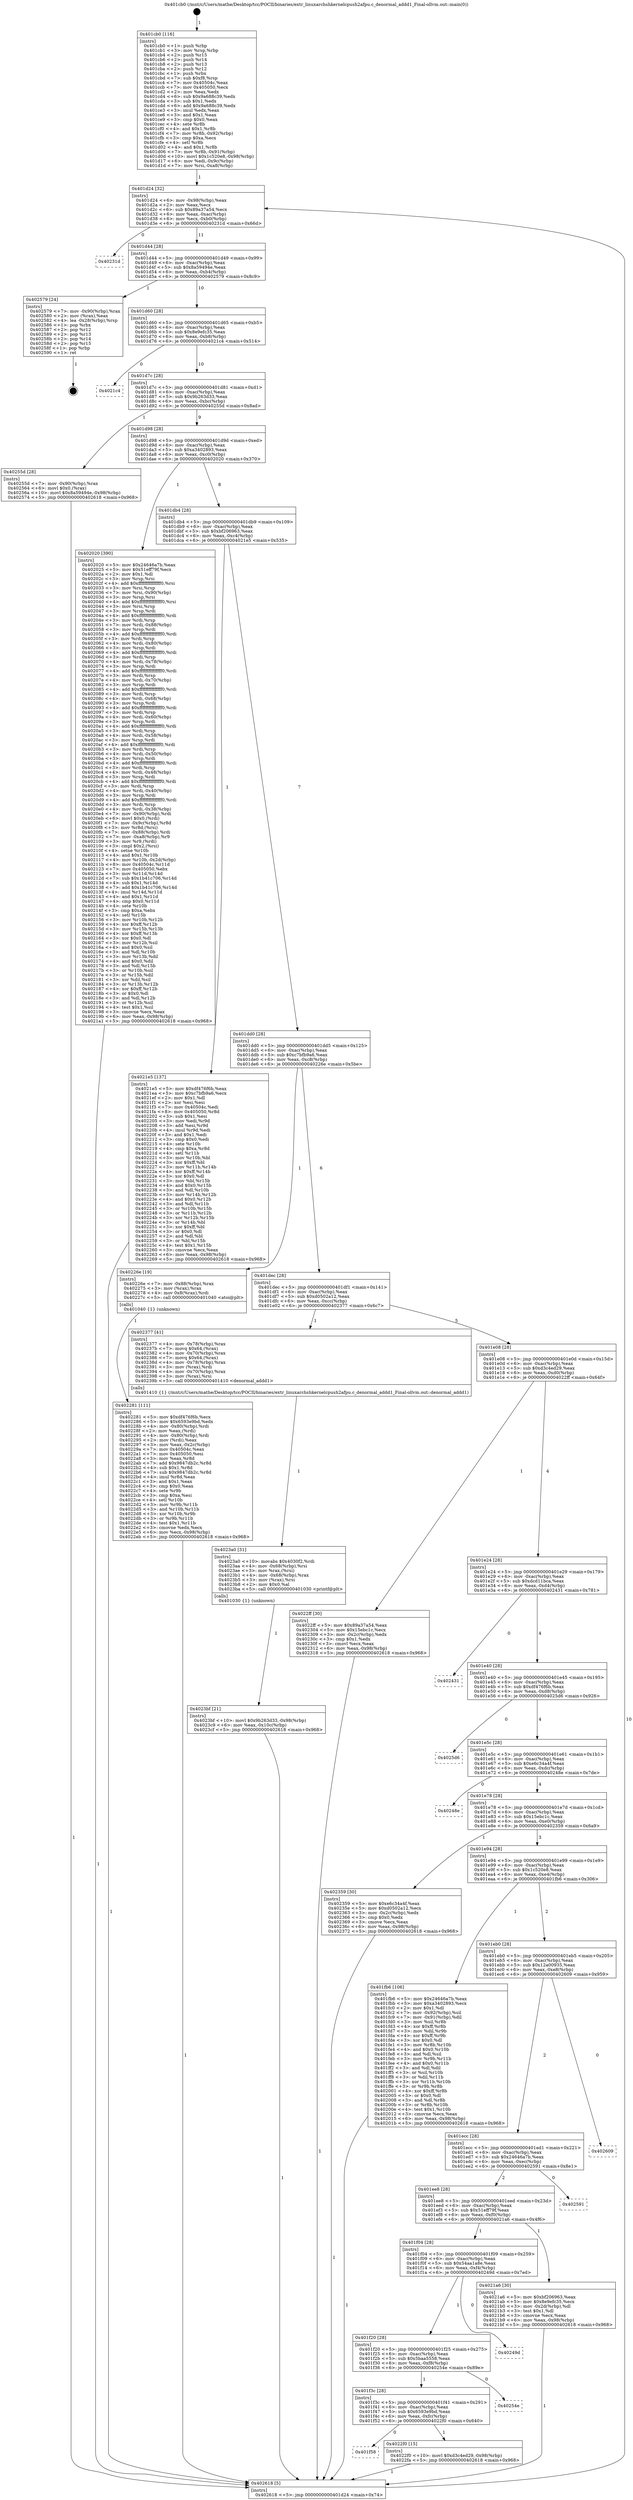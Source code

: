 digraph "0x401cb0" {
  label = "0x401cb0 (/mnt/c/Users/mathe/Desktop/tcc/POCII/binaries/extr_linuxarchshkernelcpush2afpu.c_denormal_addd1_Final-ollvm.out::main(0))"
  labelloc = "t"
  node[shape=record]

  Entry [label="",width=0.3,height=0.3,shape=circle,fillcolor=black,style=filled]
  "0x401d24" [label="{
     0x401d24 [32]\l
     | [instrs]\l
     &nbsp;&nbsp;0x401d24 \<+6\>: mov -0x98(%rbp),%eax\l
     &nbsp;&nbsp;0x401d2a \<+2\>: mov %eax,%ecx\l
     &nbsp;&nbsp;0x401d2c \<+6\>: sub $0x89a37a54,%ecx\l
     &nbsp;&nbsp;0x401d32 \<+6\>: mov %eax,-0xac(%rbp)\l
     &nbsp;&nbsp;0x401d38 \<+6\>: mov %ecx,-0xb0(%rbp)\l
     &nbsp;&nbsp;0x401d3e \<+6\>: je 000000000040231d \<main+0x66d\>\l
  }"]
  "0x40231d" [label="{
     0x40231d\l
  }", style=dashed]
  "0x401d44" [label="{
     0x401d44 [28]\l
     | [instrs]\l
     &nbsp;&nbsp;0x401d44 \<+5\>: jmp 0000000000401d49 \<main+0x99\>\l
     &nbsp;&nbsp;0x401d49 \<+6\>: mov -0xac(%rbp),%eax\l
     &nbsp;&nbsp;0x401d4f \<+5\>: sub $0x8a59494e,%eax\l
     &nbsp;&nbsp;0x401d54 \<+6\>: mov %eax,-0xb4(%rbp)\l
     &nbsp;&nbsp;0x401d5a \<+6\>: je 0000000000402579 \<main+0x8c9\>\l
  }"]
  Exit [label="",width=0.3,height=0.3,shape=circle,fillcolor=black,style=filled,peripheries=2]
  "0x402579" [label="{
     0x402579 [24]\l
     | [instrs]\l
     &nbsp;&nbsp;0x402579 \<+7\>: mov -0x90(%rbp),%rax\l
     &nbsp;&nbsp;0x402580 \<+2\>: mov (%rax),%eax\l
     &nbsp;&nbsp;0x402582 \<+4\>: lea -0x28(%rbp),%rsp\l
     &nbsp;&nbsp;0x402586 \<+1\>: pop %rbx\l
     &nbsp;&nbsp;0x402587 \<+2\>: pop %r12\l
     &nbsp;&nbsp;0x402589 \<+2\>: pop %r13\l
     &nbsp;&nbsp;0x40258b \<+2\>: pop %r14\l
     &nbsp;&nbsp;0x40258d \<+2\>: pop %r15\l
     &nbsp;&nbsp;0x40258f \<+1\>: pop %rbp\l
     &nbsp;&nbsp;0x402590 \<+1\>: ret\l
  }"]
  "0x401d60" [label="{
     0x401d60 [28]\l
     | [instrs]\l
     &nbsp;&nbsp;0x401d60 \<+5\>: jmp 0000000000401d65 \<main+0xb5\>\l
     &nbsp;&nbsp;0x401d65 \<+6\>: mov -0xac(%rbp),%eax\l
     &nbsp;&nbsp;0x401d6b \<+5\>: sub $0x8e9efc35,%eax\l
     &nbsp;&nbsp;0x401d70 \<+6\>: mov %eax,-0xb8(%rbp)\l
     &nbsp;&nbsp;0x401d76 \<+6\>: je 00000000004021c4 \<main+0x514\>\l
  }"]
  "0x4023bf" [label="{
     0x4023bf [21]\l
     | [instrs]\l
     &nbsp;&nbsp;0x4023bf \<+10\>: movl $0x9b263d33,-0x98(%rbp)\l
     &nbsp;&nbsp;0x4023c9 \<+6\>: mov %eax,-0x10c(%rbp)\l
     &nbsp;&nbsp;0x4023cf \<+5\>: jmp 0000000000402618 \<main+0x968\>\l
  }"]
  "0x4021c4" [label="{
     0x4021c4\l
  }", style=dashed]
  "0x401d7c" [label="{
     0x401d7c [28]\l
     | [instrs]\l
     &nbsp;&nbsp;0x401d7c \<+5\>: jmp 0000000000401d81 \<main+0xd1\>\l
     &nbsp;&nbsp;0x401d81 \<+6\>: mov -0xac(%rbp),%eax\l
     &nbsp;&nbsp;0x401d87 \<+5\>: sub $0x9b263d33,%eax\l
     &nbsp;&nbsp;0x401d8c \<+6\>: mov %eax,-0xbc(%rbp)\l
     &nbsp;&nbsp;0x401d92 \<+6\>: je 000000000040255d \<main+0x8ad\>\l
  }"]
  "0x4023a0" [label="{
     0x4023a0 [31]\l
     | [instrs]\l
     &nbsp;&nbsp;0x4023a0 \<+10\>: movabs $0x4030f2,%rdi\l
     &nbsp;&nbsp;0x4023aa \<+4\>: mov -0x68(%rbp),%rsi\l
     &nbsp;&nbsp;0x4023ae \<+3\>: mov %rax,(%rsi)\l
     &nbsp;&nbsp;0x4023b1 \<+4\>: mov -0x68(%rbp),%rax\l
     &nbsp;&nbsp;0x4023b5 \<+3\>: mov (%rax),%rsi\l
     &nbsp;&nbsp;0x4023b8 \<+2\>: mov $0x0,%al\l
     &nbsp;&nbsp;0x4023ba \<+5\>: call 0000000000401030 \<printf@plt\>\l
     | [calls]\l
     &nbsp;&nbsp;0x401030 \{1\} (unknown)\l
  }"]
  "0x40255d" [label="{
     0x40255d [28]\l
     | [instrs]\l
     &nbsp;&nbsp;0x40255d \<+7\>: mov -0x90(%rbp),%rax\l
     &nbsp;&nbsp;0x402564 \<+6\>: movl $0x0,(%rax)\l
     &nbsp;&nbsp;0x40256a \<+10\>: movl $0x8a59494e,-0x98(%rbp)\l
     &nbsp;&nbsp;0x402574 \<+5\>: jmp 0000000000402618 \<main+0x968\>\l
  }"]
  "0x401d98" [label="{
     0x401d98 [28]\l
     | [instrs]\l
     &nbsp;&nbsp;0x401d98 \<+5\>: jmp 0000000000401d9d \<main+0xed\>\l
     &nbsp;&nbsp;0x401d9d \<+6\>: mov -0xac(%rbp),%eax\l
     &nbsp;&nbsp;0x401da3 \<+5\>: sub $0xa3402893,%eax\l
     &nbsp;&nbsp;0x401da8 \<+6\>: mov %eax,-0xc0(%rbp)\l
     &nbsp;&nbsp;0x401dae \<+6\>: je 0000000000402020 \<main+0x370\>\l
  }"]
  "0x401f58" [label="{
     0x401f58\l
  }", style=dashed]
  "0x402020" [label="{
     0x402020 [390]\l
     | [instrs]\l
     &nbsp;&nbsp;0x402020 \<+5\>: mov $0x24646a7b,%eax\l
     &nbsp;&nbsp;0x402025 \<+5\>: mov $0x51eff79f,%ecx\l
     &nbsp;&nbsp;0x40202a \<+2\>: mov $0x1,%dl\l
     &nbsp;&nbsp;0x40202c \<+3\>: mov %rsp,%rsi\l
     &nbsp;&nbsp;0x40202f \<+4\>: add $0xfffffffffffffff0,%rsi\l
     &nbsp;&nbsp;0x402033 \<+3\>: mov %rsi,%rsp\l
     &nbsp;&nbsp;0x402036 \<+7\>: mov %rsi,-0x90(%rbp)\l
     &nbsp;&nbsp;0x40203d \<+3\>: mov %rsp,%rsi\l
     &nbsp;&nbsp;0x402040 \<+4\>: add $0xfffffffffffffff0,%rsi\l
     &nbsp;&nbsp;0x402044 \<+3\>: mov %rsi,%rsp\l
     &nbsp;&nbsp;0x402047 \<+3\>: mov %rsp,%rdi\l
     &nbsp;&nbsp;0x40204a \<+4\>: add $0xfffffffffffffff0,%rdi\l
     &nbsp;&nbsp;0x40204e \<+3\>: mov %rdi,%rsp\l
     &nbsp;&nbsp;0x402051 \<+7\>: mov %rdi,-0x88(%rbp)\l
     &nbsp;&nbsp;0x402058 \<+3\>: mov %rsp,%rdi\l
     &nbsp;&nbsp;0x40205b \<+4\>: add $0xfffffffffffffff0,%rdi\l
     &nbsp;&nbsp;0x40205f \<+3\>: mov %rdi,%rsp\l
     &nbsp;&nbsp;0x402062 \<+4\>: mov %rdi,-0x80(%rbp)\l
     &nbsp;&nbsp;0x402066 \<+3\>: mov %rsp,%rdi\l
     &nbsp;&nbsp;0x402069 \<+4\>: add $0xfffffffffffffff0,%rdi\l
     &nbsp;&nbsp;0x40206d \<+3\>: mov %rdi,%rsp\l
     &nbsp;&nbsp;0x402070 \<+4\>: mov %rdi,-0x78(%rbp)\l
     &nbsp;&nbsp;0x402074 \<+3\>: mov %rsp,%rdi\l
     &nbsp;&nbsp;0x402077 \<+4\>: add $0xfffffffffffffff0,%rdi\l
     &nbsp;&nbsp;0x40207b \<+3\>: mov %rdi,%rsp\l
     &nbsp;&nbsp;0x40207e \<+4\>: mov %rdi,-0x70(%rbp)\l
     &nbsp;&nbsp;0x402082 \<+3\>: mov %rsp,%rdi\l
     &nbsp;&nbsp;0x402085 \<+4\>: add $0xfffffffffffffff0,%rdi\l
     &nbsp;&nbsp;0x402089 \<+3\>: mov %rdi,%rsp\l
     &nbsp;&nbsp;0x40208c \<+4\>: mov %rdi,-0x68(%rbp)\l
     &nbsp;&nbsp;0x402090 \<+3\>: mov %rsp,%rdi\l
     &nbsp;&nbsp;0x402093 \<+4\>: add $0xfffffffffffffff0,%rdi\l
     &nbsp;&nbsp;0x402097 \<+3\>: mov %rdi,%rsp\l
     &nbsp;&nbsp;0x40209a \<+4\>: mov %rdi,-0x60(%rbp)\l
     &nbsp;&nbsp;0x40209e \<+3\>: mov %rsp,%rdi\l
     &nbsp;&nbsp;0x4020a1 \<+4\>: add $0xfffffffffffffff0,%rdi\l
     &nbsp;&nbsp;0x4020a5 \<+3\>: mov %rdi,%rsp\l
     &nbsp;&nbsp;0x4020a8 \<+4\>: mov %rdi,-0x58(%rbp)\l
     &nbsp;&nbsp;0x4020ac \<+3\>: mov %rsp,%rdi\l
     &nbsp;&nbsp;0x4020af \<+4\>: add $0xfffffffffffffff0,%rdi\l
     &nbsp;&nbsp;0x4020b3 \<+3\>: mov %rdi,%rsp\l
     &nbsp;&nbsp;0x4020b6 \<+4\>: mov %rdi,-0x50(%rbp)\l
     &nbsp;&nbsp;0x4020ba \<+3\>: mov %rsp,%rdi\l
     &nbsp;&nbsp;0x4020bd \<+4\>: add $0xfffffffffffffff0,%rdi\l
     &nbsp;&nbsp;0x4020c1 \<+3\>: mov %rdi,%rsp\l
     &nbsp;&nbsp;0x4020c4 \<+4\>: mov %rdi,-0x48(%rbp)\l
     &nbsp;&nbsp;0x4020c8 \<+3\>: mov %rsp,%rdi\l
     &nbsp;&nbsp;0x4020cb \<+4\>: add $0xfffffffffffffff0,%rdi\l
     &nbsp;&nbsp;0x4020cf \<+3\>: mov %rdi,%rsp\l
     &nbsp;&nbsp;0x4020d2 \<+4\>: mov %rdi,-0x40(%rbp)\l
     &nbsp;&nbsp;0x4020d6 \<+3\>: mov %rsp,%rdi\l
     &nbsp;&nbsp;0x4020d9 \<+4\>: add $0xfffffffffffffff0,%rdi\l
     &nbsp;&nbsp;0x4020dd \<+3\>: mov %rdi,%rsp\l
     &nbsp;&nbsp;0x4020e0 \<+4\>: mov %rdi,-0x38(%rbp)\l
     &nbsp;&nbsp;0x4020e4 \<+7\>: mov -0x90(%rbp),%rdi\l
     &nbsp;&nbsp;0x4020eb \<+6\>: movl $0x0,(%rdi)\l
     &nbsp;&nbsp;0x4020f1 \<+7\>: mov -0x9c(%rbp),%r8d\l
     &nbsp;&nbsp;0x4020f8 \<+3\>: mov %r8d,(%rsi)\l
     &nbsp;&nbsp;0x4020fb \<+7\>: mov -0x88(%rbp),%rdi\l
     &nbsp;&nbsp;0x402102 \<+7\>: mov -0xa8(%rbp),%r9\l
     &nbsp;&nbsp;0x402109 \<+3\>: mov %r9,(%rdi)\l
     &nbsp;&nbsp;0x40210c \<+3\>: cmpl $0x2,(%rsi)\l
     &nbsp;&nbsp;0x40210f \<+4\>: setne %r10b\l
     &nbsp;&nbsp;0x402113 \<+4\>: and $0x1,%r10b\l
     &nbsp;&nbsp;0x402117 \<+4\>: mov %r10b,-0x2d(%rbp)\l
     &nbsp;&nbsp;0x40211b \<+8\>: mov 0x40504c,%r11d\l
     &nbsp;&nbsp;0x402123 \<+7\>: mov 0x405050,%ebx\l
     &nbsp;&nbsp;0x40212a \<+3\>: mov %r11d,%r14d\l
     &nbsp;&nbsp;0x40212d \<+7\>: sub $0x1b41c706,%r14d\l
     &nbsp;&nbsp;0x402134 \<+4\>: sub $0x1,%r14d\l
     &nbsp;&nbsp;0x402138 \<+7\>: add $0x1b41c706,%r14d\l
     &nbsp;&nbsp;0x40213f \<+4\>: imul %r14d,%r11d\l
     &nbsp;&nbsp;0x402143 \<+4\>: and $0x1,%r11d\l
     &nbsp;&nbsp;0x402147 \<+4\>: cmp $0x0,%r11d\l
     &nbsp;&nbsp;0x40214b \<+4\>: sete %r10b\l
     &nbsp;&nbsp;0x40214f \<+3\>: cmp $0xa,%ebx\l
     &nbsp;&nbsp;0x402152 \<+4\>: setl %r15b\l
     &nbsp;&nbsp;0x402156 \<+3\>: mov %r10b,%r12b\l
     &nbsp;&nbsp;0x402159 \<+4\>: xor $0xff,%r12b\l
     &nbsp;&nbsp;0x40215d \<+3\>: mov %r15b,%r13b\l
     &nbsp;&nbsp;0x402160 \<+4\>: xor $0xff,%r13b\l
     &nbsp;&nbsp;0x402164 \<+3\>: xor $0x0,%dl\l
     &nbsp;&nbsp;0x402167 \<+3\>: mov %r12b,%sil\l
     &nbsp;&nbsp;0x40216a \<+4\>: and $0x0,%sil\l
     &nbsp;&nbsp;0x40216e \<+3\>: and %dl,%r10b\l
     &nbsp;&nbsp;0x402171 \<+3\>: mov %r13b,%dil\l
     &nbsp;&nbsp;0x402174 \<+4\>: and $0x0,%dil\l
     &nbsp;&nbsp;0x402178 \<+3\>: and %dl,%r15b\l
     &nbsp;&nbsp;0x40217b \<+3\>: or %r10b,%sil\l
     &nbsp;&nbsp;0x40217e \<+3\>: or %r15b,%dil\l
     &nbsp;&nbsp;0x402181 \<+3\>: xor %dil,%sil\l
     &nbsp;&nbsp;0x402184 \<+3\>: or %r13b,%r12b\l
     &nbsp;&nbsp;0x402187 \<+4\>: xor $0xff,%r12b\l
     &nbsp;&nbsp;0x40218b \<+3\>: or $0x0,%dl\l
     &nbsp;&nbsp;0x40218e \<+3\>: and %dl,%r12b\l
     &nbsp;&nbsp;0x402191 \<+3\>: or %r12b,%sil\l
     &nbsp;&nbsp;0x402194 \<+4\>: test $0x1,%sil\l
     &nbsp;&nbsp;0x402198 \<+3\>: cmovne %ecx,%eax\l
     &nbsp;&nbsp;0x40219b \<+6\>: mov %eax,-0x98(%rbp)\l
     &nbsp;&nbsp;0x4021a1 \<+5\>: jmp 0000000000402618 \<main+0x968\>\l
  }"]
  "0x401db4" [label="{
     0x401db4 [28]\l
     | [instrs]\l
     &nbsp;&nbsp;0x401db4 \<+5\>: jmp 0000000000401db9 \<main+0x109\>\l
     &nbsp;&nbsp;0x401db9 \<+6\>: mov -0xac(%rbp),%eax\l
     &nbsp;&nbsp;0x401dbf \<+5\>: sub $0xbf206963,%eax\l
     &nbsp;&nbsp;0x401dc4 \<+6\>: mov %eax,-0xc4(%rbp)\l
     &nbsp;&nbsp;0x401dca \<+6\>: je 00000000004021e5 \<main+0x535\>\l
  }"]
  "0x4022f0" [label="{
     0x4022f0 [15]\l
     | [instrs]\l
     &nbsp;&nbsp;0x4022f0 \<+10\>: movl $0xd3c4ed29,-0x98(%rbp)\l
     &nbsp;&nbsp;0x4022fa \<+5\>: jmp 0000000000402618 \<main+0x968\>\l
  }"]
  "0x4021e5" [label="{
     0x4021e5 [137]\l
     | [instrs]\l
     &nbsp;&nbsp;0x4021e5 \<+5\>: mov $0xdf476f6b,%eax\l
     &nbsp;&nbsp;0x4021ea \<+5\>: mov $0xc7bfb9a6,%ecx\l
     &nbsp;&nbsp;0x4021ef \<+2\>: mov $0x1,%dl\l
     &nbsp;&nbsp;0x4021f1 \<+2\>: xor %esi,%esi\l
     &nbsp;&nbsp;0x4021f3 \<+7\>: mov 0x40504c,%edi\l
     &nbsp;&nbsp;0x4021fa \<+8\>: mov 0x405050,%r8d\l
     &nbsp;&nbsp;0x402202 \<+3\>: sub $0x1,%esi\l
     &nbsp;&nbsp;0x402205 \<+3\>: mov %edi,%r9d\l
     &nbsp;&nbsp;0x402208 \<+3\>: add %esi,%r9d\l
     &nbsp;&nbsp;0x40220b \<+4\>: imul %r9d,%edi\l
     &nbsp;&nbsp;0x40220f \<+3\>: and $0x1,%edi\l
     &nbsp;&nbsp;0x402212 \<+3\>: cmp $0x0,%edi\l
     &nbsp;&nbsp;0x402215 \<+4\>: sete %r10b\l
     &nbsp;&nbsp;0x402219 \<+4\>: cmp $0xa,%r8d\l
     &nbsp;&nbsp;0x40221d \<+4\>: setl %r11b\l
     &nbsp;&nbsp;0x402221 \<+3\>: mov %r10b,%bl\l
     &nbsp;&nbsp;0x402224 \<+3\>: xor $0xff,%bl\l
     &nbsp;&nbsp;0x402227 \<+3\>: mov %r11b,%r14b\l
     &nbsp;&nbsp;0x40222a \<+4\>: xor $0xff,%r14b\l
     &nbsp;&nbsp;0x40222e \<+3\>: xor $0x0,%dl\l
     &nbsp;&nbsp;0x402231 \<+3\>: mov %bl,%r15b\l
     &nbsp;&nbsp;0x402234 \<+4\>: and $0x0,%r15b\l
     &nbsp;&nbsp;0x402238 \<+3\>: and %dl,%r10b\l
     &nbsp;&nbsp;0x40223b \<+3\>: mov %r14b,%r12b\l
     &nbsp;&nbsp;0x40223e \<+4\>: and $0x0,%r12b\l
     &nbsp;&nbsp;0x402242 \<+3\>: and %dl,%r11b\l
     &nbsp;&nbsp;0x402245 \<+3\>: or %r10b,%r15b\l
     &nbsp;&nbsp;0x402248 \<+3\>: or %r11b,%r12b\l
     &nbsp;&nbsp;0x40224b \<+3\>: xor %r12b,%r15b\l
     &nbsp;&nbsp;0x40224e \<+3\>: or %r14b,%bl\l
     &nbsp;&nbsp;0x402251 \<+3\>: xor $0xff,%bl\l
     &nbsp;&nbsp;0x402254 \<+3\>: or $0x0,%dl\l
     &nbsp;&nbsp;0x402257 \<+2\>: and %dl,%bl\l
     &nbsp;&nbsp;0x402259 \<+3\>: or %bl,%r15b\l
     &nbsp;&nbsp;0x40225c \<+4\>: test $0x1,%r15b\l
     &nbsp;&nbsp;0x402260 \<+3\>: cmovne %ecx,%eax\l
     &nbsp;&nbsp;0x402263 \<+6\>: mov %eax,-0x98(%rbp)\l
     &nbsp;&nbsp;0x402269 \<+5\>: jmp 0000000000402618 \<main+0x968\>\l
  }"]
  "0x401dd0" [label="{
     0x401dd0 [28]\l
     | [instrs]\l
     &nbsp;&nbsp;0x401dd0 \<+5\>: jmp 0000000000401dd5 \<main+0x125\>\l
     &nbsp;&nbsp;0x401dd5 \<+6\>: mov -0xac(%rbp),%eax\l
     &nbsp;&nbsp;0x401ddb \<+5\>: sub $0xc7bfb9a6,%eax\l
     &nbsp;&nbsp;0x401de0 \<+6\>: mov %eax,-0xc8(%rbp)\l
     &nbsp;&nbsp;0x401de6 \<+6\>: je 000000000040226e \<main+0x5be\>\l
  }"]
  "0x401f3c" [label="{
     0x401f3c [28]\l
     | [instrs]\l
     &nbsp;&nbsp;0x401f3c \<+5\>: jmp 0000000000401f41 \<main+0x291\>\l
     &nbsp;&nbsp;0x401f41 \<+6\>: mov -0xac(%rbp),%eax\l
     &nbsp;&nbsp;0x401f47 \<+5\>: sub $0x6593e9bd,%eax\l
     &nbsp;&nbsp;0x401f4c \<+6\>: mov %eax,-0xfc(%rbp)\l
     &nbsp;&nbsp;0x401f52 \<+6\>: je 00000000004022f0 \<main+0x640\>\l
  }"]
  "0x40226e" [label="{
     0x40226e [19]\l
     | [instrs]\l
     &nbsp;&nbsp;0x40226e \<+7\>: mov -0x88(%rbp),%rax\l
     &nbsp;&nbsp;0x402275 \<+3\>: mov (%rax),%rax\l
     &nbsp;&nbsp;0x402278 \<+4\>: mov 0x8(%rax),%rdi\l
     &nbsp;&nbsp;0x40227c \<+5\>: call 0000000000401040 \<atoi@plt\>\l
     | [calls]\l
     &nbsp;&nbsp;0x401040 \{1\} (unknown)\l
  }"]
  "0x401dec" [label="{
     0x401dec [28]\l
     | [instrs]\l
     &nbsp;&nbsp;0x401dec \<+5\>: jmp 0000000000401df1 \<main+0x141\>\l
     &nbsp;&nbsp;0x401df1 \<+6\>: mov -0xac(%rbp),%eax\l
     &nbsp;&nbsp;0x401df7 \<+5\>: sub $0xd0502a12,%eax\l
     &nbsp;&nbsp;0x401dfc \<+6\>: mov %eax,-0xcc(%rbp)\l
     &nbsp;&nbsp;0x401e02 \<+6\>: je 0000000000402377 \<main+0x6c7\>\l
  }"]
  "0x40254e" [label="{
     0x40254e\l
  }", style=dashed]
  "0x402377" [label="{
     0x402377 [41]\l
     | [instrs]\l
     &nbsp;&nbsp;0x402377 \<+4\>: mov -0x78(%rbp),%rax\l
     &nbsp;&nbsp;0x40237b \<+7\>: movq $0x64,(%rax)\l
     &nbsp;&nbsp;0x402382 \<+4\>: mov -0x70(%rbp),%rax\l
     &nbsp;&nbsp;0x402386 \<+7\>: movq $0x64,(%rax)\l
     &nbsp;&nbsp;0x40238d \<+4\>: mov -0x78(%rbp),%rax\l
     &nbsp;&nbsp;0x402391 \<+3\>: mov (%rax),%rdi\l
     &nbsp;&nbsp;0x402394 \<+4\>: mov -0x70(%rbp),%rax\l
     &nbsp;&nbsp;0x402398 \<+3\>: mov (%rax),%rsi\l
     &nbsp;&nbsp;0x40239b \<+5\>: call 0000000000401410 \<denormal_addd1\>\l
     | [calls]\l
     &nbsp;&nbsp;0x401410 \{1\} (/mnt/c/Users/mathe/Desktop/tcc/POCII/binaries/extr_linuxarchshkernelcpush2afpu.c_denormal_addd1_Final-ollvm.out::denormal_addd1)\l
  }"]
  "0x401e08" [label="{
     0x401e08 [28]\l
     | [instrs]\l
     &nbsp;&nbsp;0x401e08 \<+5\>: jmp 0000000000401e0d \<main+0x15d\>\l
     &nbsp;&nbsp;0x401e0d \<+6\>: mov -0xac(%rbp),%eax\l
     &nbsp;&nbsp;0x401e13 \<+5\>: sub $0xd3c4ed29,%eax\l
     &nbsp;&nbsp;0x401e18 \<+6\>: mov %eax,-0xd0(%rbp)\l
     &nbsp;&nbsp;0x401e1e \<+6\>: je 00000000004022ff \<main+0x64f\>\l
  }"]
  "0x401f20" [label="{
     0x401f20 [28]\l
     | [instrs]\l
     &nbsp;&nbsp;0x401f20 \<+5\>: jmp 0000000000401f25 \<main+0x275\>\l
     &nbsp;&nbsp;0x401f25 \<+6\>: mov -0xac(%rbp),%eax\l
     &nbsp;&nbsp;0x401f2b \<+5\>: sub $0x5baa5558,%eax\l
     &nbsp;&nbsp;0x401f30 \<+6\>: mov %eax,-0xf8(%rbp)\l
     &nbsp;&nbsp;0x401f36 \<+6\>: je 000000000040254e \<main+0x89e\>\l
  }"]
  "0x4022ff" [label="{
     0x4022ff [30]\l
     | [instrs]\l
     &nbsp;&nbsp;0x4022ff \<+5\>: mov $0x89a37a54,%eax\l
     &nbsp;&nbsp;0x402304 \<+5\>: mov $0x15ebc1c,%ecx\l
     &nbsp;&nbsp;0x402309 \<+3\>: mov -0x2c(%rbp),%edx\l
     &nbsp;&nbsp;0x40230c \<+3\>: cmp $0x1,%edx\l
     &nbsp;&nbsp;0x40230f \<+3\>: cmovl %ecx,%eax\l
     &nbsp;&nbsp;0x402312 \<+6\>: mov %eax,-0x98(%rbp)\l
     &nbsp;&nbsp;0x402318 \<+5\>: jmp 0000000000402618 \<main+0x968\>\l
  }"]
  "0x401e24" [label="{
     0x401e24 [28]\l
     | [instrs]\l
     &nbsp;&nbsp;0x401e24 \<+5\>: jmp 0000000000401e29 \<main+0x179\>\l
     &nbsp;&nbsp;0x401e29 \<+6\>: mov -0xac(%rbp),%eax\l
     &nbsp;&nbsp;0x401e2f \<+5\>: sub $0xdcd11bca,%eax\l
     &nbsp;&nbsp;0x401e34 \<+6\>: mov %eax,-0xd4(%rbp)\l
     &nbsp;&nbsp;0x401e3a \<+6\>: je 0000000000402431 \<main+0x781\>\l
  }"]
  "0x40249d" [label="{
     0x40249d\l
  }", style=dashed]
  "0x402431" [label="{
     0x402431\l
  }", style=dashed]
  "0x401e40" [label="{
     0x401e40 [28]\l
     | [instrs]\l
     &nbsp;&nbsp;0x401e40 \<+5\>: jmp 0000000000401e45 \<main+0x195\>\l
     &nbsp;&nbsp;0x401e45 \<+6\>: mov -0xac(%rbp),%eax\l
     &nbsp;&nbsp;0x401e4b \<+5\>: sub $0xdf476f6b,%eax\l
     &nbsp;&nbsp;0x401e50 \<+6\>: mov %eax,-0xd8(%rbp)\l
     &nbsp;&nbsp;0x401e56 \<+6\>: je 00000000004025d6 \<main+0x926\>\l
  }"]
  "0x402281" [label="{
     0x402281 [111]\l
     | [instrs]\l
     &nbsp;&nbsp;0x402281 \<+5\>: mov $0xdf476f6b,%ecx\l
     &nbsp;&nbsp;0x402286 \<+5\>: mov $0x6593e9bd,%edx\l
     &nbsp;&nbsp;0x40228b \<+4\>: mov -0x80(%rbp),%rdi\l
     &nbsp;&nbsp;0x40228f \<+2\>: mov %eax,(%rdi)\l
     &nbsp;&nbsp;0x402291 \<+4\>: mov -0x80(%rbp),%rdi\l
     &nbsp;&nbsp;0x402295 \<+2\>: mov (%rdi),%eax\l
     &nbsp;&nbsp;0x402297 \<+3\>: mov %eax,-0x2c(%rbp)\l
     &nbsp;&nbsp;0x40229a \<+7\>: mov 0x40504c,%eax\l
     &nbsp;&nbsp;0x4022a1 \<+7\>: mov 0x405050,%esi\l
     &nbsp;&nbsp;0x4022a8 \<+3\>: mov %eax,%r8d\l
     &nbsp;&nbsp;0x4022ab \<+7\>: add $0x9847db2c,%r8d\l
     &nbsp;&nbsp;0x4022b2 \<+4\>: sub $0x1,%r8d\l
     &nbsp;&nbsp;0x4022b6 \<+7\>: sub $0x9847db2c,%r8d\l
     &nbsp;&nbsp;0x4022bd \<+4\>: imul %r8d,%eax\l
     &nbsp;&nbsp;0x4022c1 \<+3\>: and $0x1,%eax\l
     &nbsp;&nbsp;0x4022c4 \<+3\>: cmp $0x0,%eax\l
     &nbsp;&nbsp;0x4022c7 \<+4\>: sete %r9b\l
     &nbsp;&nbsp;0x4022cb \<+3\>: cmp $0xa,%esi\l
     &nbsp;&nbsp;0x4022ce \<+4\>: setl %r10b\l
     &nbsp;&nbsp;0x4022d2 \<+3\>: mov %r9b,%r11b\l
     &nbsp;&nbsp;0x4022d5 \<+3\>: and %r10b,%r11b\l
     &nbsp;&nbsp;0x4022d8 \<+3\>: xor %r10b,%r9b\l
     &nbsp;&nbsp;0x4022db \<+3\>: or %r9b,%r11b\l
     &nbsp;&nbsp;0x4022de \<+4\>: test $0x1,%r11b\l
     &nbsp;&nbsp;0x4022e2 \<+3\>: cmovne %edx,%ecx\l
     &nbsp;&nbsp;0x4022e5 \<+6\>: mov %ecx,-0x98(%rbp)\l
     &nbsp;&nbsp;0x4022eb \<+5\>: jmp 0000000000402618 \<main+0x968\>\l
  }"]
  "0x4025d6" [label="{
     0x4025d6\l
  }", style=dashed]
  "0x401e5c" [label="{
     0x401e5c [28]\l
     | [instrs]\l
     &nbsp;&nbsp;0x401e5c \<+5\>: jmp 0000000000401e61 \<main+0x1b1\>\l
     &nbsp;&nbsp;0x401e61 \<+6\>: mov -0xac(%rbp),%eax\l
     &nbsp;&nbsp;0x401e67 \<+5\>: sub $0xe6c34a4f,%eax\l
     &nbsp;&nbsp;0x401e6c \<+6\>: mov %eax,-0xdc(%rbp)\l
     &nbsp;&nbsp;0x401e72 \<+6\>: je 000000000040248e \<main+0x7de\>\l
  }"]
  "0x401f04" [label="{
     0x401f04 [28]\l
     | [instrs]\l
     &nbsp;&nbsp;0x401f04 \<+5\>: jmp 0000000000401f09 \<main+0x259\>\l
     &nbsp;&nbsp;0x401f09 \<+6\>: mov -0xac(%rbp),%eax\l
     &nbsp;&nbsp;0x401f0f \<+5\>: sub $0x54aa1a8e,%eax\l
     &nbsp;&nbsp;0x401f14 \<+6\>: mov %eax,-0xf4(%rbp)\l
     &nbsp;&nbsp;0x401f1a \<+6\>: je 000000000040249d \<main+0x7ed\>\l
  }"]
  "0x40248e" [label="{
     0x40248e\l
  }", style=dashed]
  "0x401e78" [label="{
     0x401e78 [28]\l
     | [instrs]\l
     &nbsp;&nbsp;0x401e78 \<+5\>: jmp 0000000000401e7d \<main+0x1cd\>\l
     &nbsp;&nbsp;0x401e7d \<+6\>: mov -0xac(%rbp),%eax\l
     &nbsp;&nbsp;0x401e83 \<+5\>: sub $0x15ebc1c,%eax\l
     &nbsp;&nbsp;0x401e88 \<+6\>: mov %eax,-0xe0(%rbp)\l
     &nbsp;&nbsp;0x401e8e \<+6\>: je 0000000000402359 \<main+0x6a9\>\l
  }"]
  "0x4021a6" [label="{
     0x4021a6 [30]\l
     | [instrs]\l
     &nbsp;&nbsp;0x4021a6 \<+5\>: mov $0xbf206963,%eax\l
     &nbsp;&nbsp;0x4021ab \<+5\>: mov $0x8e9efc35,%ecx\l
     &nbsp;&nbsp;0x4021b0 \<+3\>: mov -0x2d(%rbp),%dl\l
     &nbsp;&nbsp;0x4021b3 \<+3\>: test $0x1,%dl\l
     &nbsp;&nbsp;0x4021b6 \<+3\>: cmovne %ecx,%eax\l
     &nbsp;&nbsp;0x4021b9 \<+6\>: mov %eax,-0x98(%rbp)\l
     &nbsp;&nbsp;0x4021bf \<+5\>: jmp 0000000000402618 \<main+0x968\>\l
  }"]
  "0x402359" [label="{
     0x402359 [30]\l
     | [instrs]\l
     &nbsp;&nbsp;0x402359 \<+5\>: mov $0xe6c34a4f,%eax\l
     &nbsp;&nbsp;0x40235e \<+5\>: mov $0xd0502a12,%ecx\l
     &nbsp;&nbsp;0x402363 \<+3\>: mov -0x2c(%rbp),%edx\l
     &nbsp;&nbsp;0x402366 \<+3\>: cmp $0x0,%edx\l
     &nbsp;&nbsp;0x402369 \<+3\>: cmove %ecx,%eax\l
     &nbsp;&nbsp;0x40236c \<+6\>: mov %eax,-0x98(%rbp)\l
     &nbsp;&nbsp;0x402372 \<+5\>: jmp 0000000000402618 \<main+0x968\>\l
  }"]
  "0x401e94" [label="{
     0x401e94 [28]\l
     | [instrs]\l
     &nbsp;&nbsp;0x401e94 \<+5\>: jmp 0000000000401e99 \<main+0x1e9\>\l
     &nbsp;&nbsp;0x401e99 \<+6\>: mov -0xac(%rbp),%eax\l
     &nbsp;&nbsp;0x401e9f \<+5\>: sub $0x1c520e8,%eax\l
     &nbsp;&nbsp;0x401ea4 \<+6\>: mov %eax,-0xe4(%rbp)\l
     &nbsp;&nbsp;0x401eaa \<+6\>: je 0000000000401fb6 \<main+0x306\>\l
  }"]
  "0x401ee8" [label="{
     0x401ee8 [28]\l
     | [instrs]\l
     &nbsp;&nbsp;0x401ee8 \<+5\>: jmp 0000000000401eed \<main+0x23d\>\l
     &nbsp;&nbsp;0x401eed \<+6\>: mov -0xac(%rbp),%eax\l
     &nbsp;&nbsp;0x401ef3 \<+5\>: sub $0x51eff79f,%eax\l
     &nbsp;&nbsp;0x401ef8 \<+6\>: mov %eax,-0xf0(%rbp)\l
     &nbsp;&nbsp;0x401efe \<+6\>: je 00000000004021a6 \<main+0x4f6\>\l
  }"]
  "0x401fb6" [label="{
     0x401fb6 [106]\l
     | [instrs]\l
     &nbsp;&nbsp;0x401fb6 \<+5\>: mov $0x24646a7b,%eax\l
     &nbsp;&nbsp;0x401fbb \<+5\>: mov $0xa3402893,%ecx\l
     &nbsp;&nbsp;0x401fc0 \<+2\>: mov $0x1,%dl\l
     &nbsp;&nbsp;0x401fc2 \<+7\>: mov -0x92(%rbp),%sil\l
     &nbsp;&nbsp;0x401fc9 \<+7\>: mov -0x91(%rbp),%dil\l
     &nbsp;&nbsp;0x401fd0 \<+3\>: mov %sil,%r8b\l
     &nbsp;&nbsp;0x401fd3 \<+4\>: xor $0xff,%r8b\l
     &nbsp;&nbsp;0x401fd7 \<+3\>: mov %dil,%r9b\l
     &nbsp;&nbsp;0x401fda \<+4\>: xor $0xff,%r9b\l
     &nbsp;&nbsp;0x401fde \<+3\>: xor $0x0,%dl\l
     &nbsp;&nbsp;0x401fe1 \<+3\>: mov %r8b,%r10b\l
     &nbsp;&nbsp;0x401fe4 \<+4\>: and $0x0,%r10b\l
     &nbsp;&nbsp;0x401fe8 \<+3\>: and %dl,%sil\l
     &nbsp;&nbsp;0x401feb \<+3\>: mov %r9b,%r11b\l
     &nbsp;&nbsp;0x401fee \<+4\>: and $0x0,%r11b\l
     &nbsp;&nbsp;0x401ff2 \<+3\>: and %dl,%dil\l
     &nbsp;&nbsp;0x401ff5 \<+3\>: or %sil,%r10b\l
     &nbsp;&nbsp;0x401ff8 \<+3\>: or %dil,%r11b\l
     &nbsp;&nbsp;0x401ffb \<+3\>: xor %r11b,%r10b\l
     &nbsp;&nbsp;0x401ffe \<+3\>: or %r9b,%r8b\l
     &nbsp;&nbsp;0x402001 \<+4\>: xor $0xff,%r8b\l
     &nbsp;&nbsp;0x402005 \<+3\>: or $0x0,%dl\l
     &nbsp;&nbsp;0x402008 \<+3\>: and %dl,%r8b\l
     &nbsp;&nbsp;0x40200b \<+3\>: or %r8b,%r10b\l
     &nbsp;&nbsp;0x40200e \<+4\>: test $0x1,%r10b\l
     &nbsp;&nbsp;0x402012 \<+3\>: cmovne %ecx,%eax\l
     &nbsp;&nbsp;0x402015 \<+6\>: mov %eax,-0x98(%rbp)\l
     &nbsp;&nbsp;0x40201b \<+5\>: jmp 0000000000402618 \<main+0x968\>\l
  }"]
  "0x401eb0" [label="{
     0x401eb0 [28]\l
     | [instrs]\l
     &nbsp;&nbsp;0x401eb0 \<+5\>: jmp 0000000000401eb5 \<main+0x205\>\l
     &nbsp;&nbsp;0x401eb5 \<+6\>: mov -0xac(%rbp),%eax\l
     &nbsp;&nbsp;0x401ebb \<+5\>: sub $0x12a00935,%eax\l
     &nbsp;&nbsp;0x401ec0 \<+6\>: mov %eax,-0xe8(%rbp)\l
     &nbsp;&nbsp;0x401ec6 \<+6\>: je 0000000000402609 \<main+0x959\>\l
  }"]
  "0x402618" [label="{
     0x402618 [5]\l
     | [instrs]\l
     &nbsp;&nbsp;0x402618 \<+5\>: jmp 0000000000401d24 \<main+0x74\>\l
  }"]
  "0x401cb0" [label="{
     0x401cb0 [116]\l
     | [instrs]\l
     &nbsp;&nbsp;0x401cb0 \<+1\>: push %rbp\l
     &nbsp;&nbsp;0x401cb1 \<+3\>: mov %rsp,%rbp\l
     &nbsp;&nbsp;0x401cb4 \<+2\>: push %r15\l
     &nbsp;&nbsp;0x401cb6 \<+2\>: push %r14\l
     &nbsp;&nbsp;0x401cb8 \<+2\>: push %r13\l
     &nbsp;&nbsp;0x401cba \<+2\>: push %r12\l
     &nbsp;&nbsp;0x401cbc \<+1\>: push %rbx\l
     &nbsp;&nbsp;0x401cbd \<+7\>: sub $0xf8,%rsp\l
     &nbsp;&nbsp;0x401cc4 \<+7\>: mov 0x40504c,%eax\l
     &nbsp;&nbsp;0x401ccb \<+7\>: mov 0x405050,%ecx\l
     &nbsp;&nbsp;0x401cd2 \<+2\>: mov %eax,%edx\l
     &nbsp;&nbsp;0x401cd4 \<+6\>: sub $0x9a688c39,%edx\l
     &nbsp;&nbsp;0x401cda \<+3\>: sub $0x1,%edx\l
     &nbsp;&nbsp;0x401cdd \<+6\>: add $0x9a688c39,%edx\l
     &nbsp;&nbsp;0x401ce3 \<+3\>: imul %edx,%eax\l
     &nbsp;&nbsp;0x401ce6 \<+3\>: and $0x1,%eax\l
     &nbsp;&nbsp;0x401ce9 \<+3\>: cmp $0x0,%eax\l
     &nbsp;&nbsp;0x401cec \<+4\>: sete %r8b\l
     &nbsp;&nbsp;0x401cf0 \<+4\>: and $0x1,%r8b\l
     &nbsp;&nbsp;0x401cf4 \<+7\>: mov %r8b,-0x92(%rbp)\l
     &nbsp;&nbsp;0x401cfb \<+3\>: cmp $0xa,%ecx\l
     &nbsp;&nbsp;0x401cfe \<+4\>: setl %r8b\l
     &nbsp;&nbsp;0x401d02 \<+4\>: and $0x1,%r8b\l
     &nbsp;&nbsp;0x401d06 \<+7\>: mov %r8b,-0x91(%rbp)\l
     &nbsp;&nbsp;0x401d0d \<+10\>: movl $0x1c520e8,-0x98(%rbp)\l
     &nbsp;&nbsp;0x401d17 \<+6\>: mov %edi,-0x9c(%rbp)\l
     &nbsp;&nbsp;0x401d1d \<+7\>: mov %rsi,-0xa8(%rbp)\l
  }"]
  "0x402591" [label="{
     0x402591\l
  }", style=dashed]
  "0x401ecc" [label="{
     0x401ecc [28]\l
     | [instrs]\l
     &nbsp;&nbsp;0x401ecc \<+5\>: jmp 0000000000401ed1 \<main+0x221\>\l
     &nbsp;&nbsp;0x401ed1 \<+6\>: mov -0xac(%rbp),%eax\l
     &nbsp;&nbsp;0x401ed7 \<+5\>: sub $0x24646a7b,%eax\l
     &nbsp;&nbsp;0x401edc \<+6\>: mov %eax,-0xec(%rbp)\l
     &nbsp;&nbsp;0x401ee2 \<+6\>: je 0000000000402591 \<main+0x8e1\>\l
  }"]
  "0x402609" [label="{
     0x402609\l
  }", style=dashed]
  Entry -> "0x401cb0" [label=" 1"]
  "0x401d24" -> "0x40231d" [label=" 0"]
  "0x401d24" -> "0x401d44" [label=" 11"]
  "0x402579" -> Exit [label=" 1"]
  "0x401d44" -> "0x402579" [label=" 1"]
  "0x401d44" -> "0x401d60" [label=" 10"]
  "0x40255d" -> "0x402618" [label=" 1"]
  "0x401d60" -> "0x4021c4" [label=" 0"]
  "0x401d60" -> "0x401d7c" [label=" 10"]
  "0x4023bf" -> "0x402618" [label=" 1"]
  "0x401d7c" -> "0x40255d" [label=" 1"]
  "0x401d7c" -> "0x401d98" [label=" 9"]
  "0x4023a0" -> "0x4023bf" [label=" 1"]
  "0x401d98" -> "0x402020" [label=" 1"]
  "0x401d98" -> "0x401db4" [label=" 8"]
  "0x402377" -> "0x4023a0" [label=" 1"]
  "0x401db4" -> "0x4021e5" [label=" 1"]
  "0x401db4" -> "0x401dd0" [label=" 7"]
  "0x402359" -> "0x402618" [label=" 1"]
  "0x401dd0" -> "0x40226e" [label=" 1"]
  "0x401dd0" -> "0x401dec" [label=" 6"]
  "0x4022f0" -> "0x402618" [label=" 1"]
  "0x401dec" -> "0x402377" [label=" 1"]
  "0x401dec" -> "0x401e08" [label=" 5"]
  "0x401f3c" -> "0x401f58" [label=" 0"]
  "0x401e08" -> "0x4022ff" [label=" 1"]
  "0x401e08" -> "0x401e24" [label=" 4"]
  "0x4022ff" -> "0x402618" [label=" 1"]
  "0x401e24" -> "0x402431" [label=" 0"]
  "0x401e24" -> "0x401e40" [label=" 4"]
  "0x401f20" -> "0x401f3c" [label=" 1"]
  "0x401e40" -> "0x4025d6" [label=" 0"]
  "0x401e40" -> "0x401e5c" [label=" 4"]
  "0x401f3c" -> "0x4022f0" [label=" 1"]
  "0x401e5c" -> "0x40248e" [label=" 0"]
  "0x401e5c" -> "0x401e78" [label=" 4"]
  "0x401f04" -> "0x401f20" [label=" 1"]
  "0x401e78" -> "0x402359" [label=" 1"]
  "0x401e78" -> "0x401e94" [label=" 3"]
  "0x401f04" -> "0x40249d" [label=" 0"]
  "0x401e94" -> "0x401fb6" [label=" 1"]
  "0x401e94" -> "0x401eb0" [label=" 2"]
  "0x401fb6" -> "0x402618" [label=" 1"]
  "0x401cb0" -> "0x401d24" [label=" 1"]
  "0x402618" -> "0x401d24" [label=" 10"]
  "0x402281" -> "0x402618" [label=" 1"]
  "0x402020" -> "0x402618" [label=" 1"]
  "0x40226e" -> "0x402281" [label=" 1"]
  "0x401eb0" -> "0x402609" [label=" 0"]
  "0x401eb0" -> "0x401ecc" [label=" 2"]
  "0x4021e5" -> "0x402618" [label=" 1"]
  "0x401ecc" -> "0x402591" [label=" 0"]
  "0x401ecc" -> "0x401ee8" [label=" 2"]
  "0x401f20" -> "0x40254e" [label=" 0"]
  "0x401ee8" -> "0x4021a6" [label=" 1"]
  "0x401ee8" -> "0x401f04" [label=" 1"]
  "0x4021a6" -> "0x402618" [label=" 1"]
}
